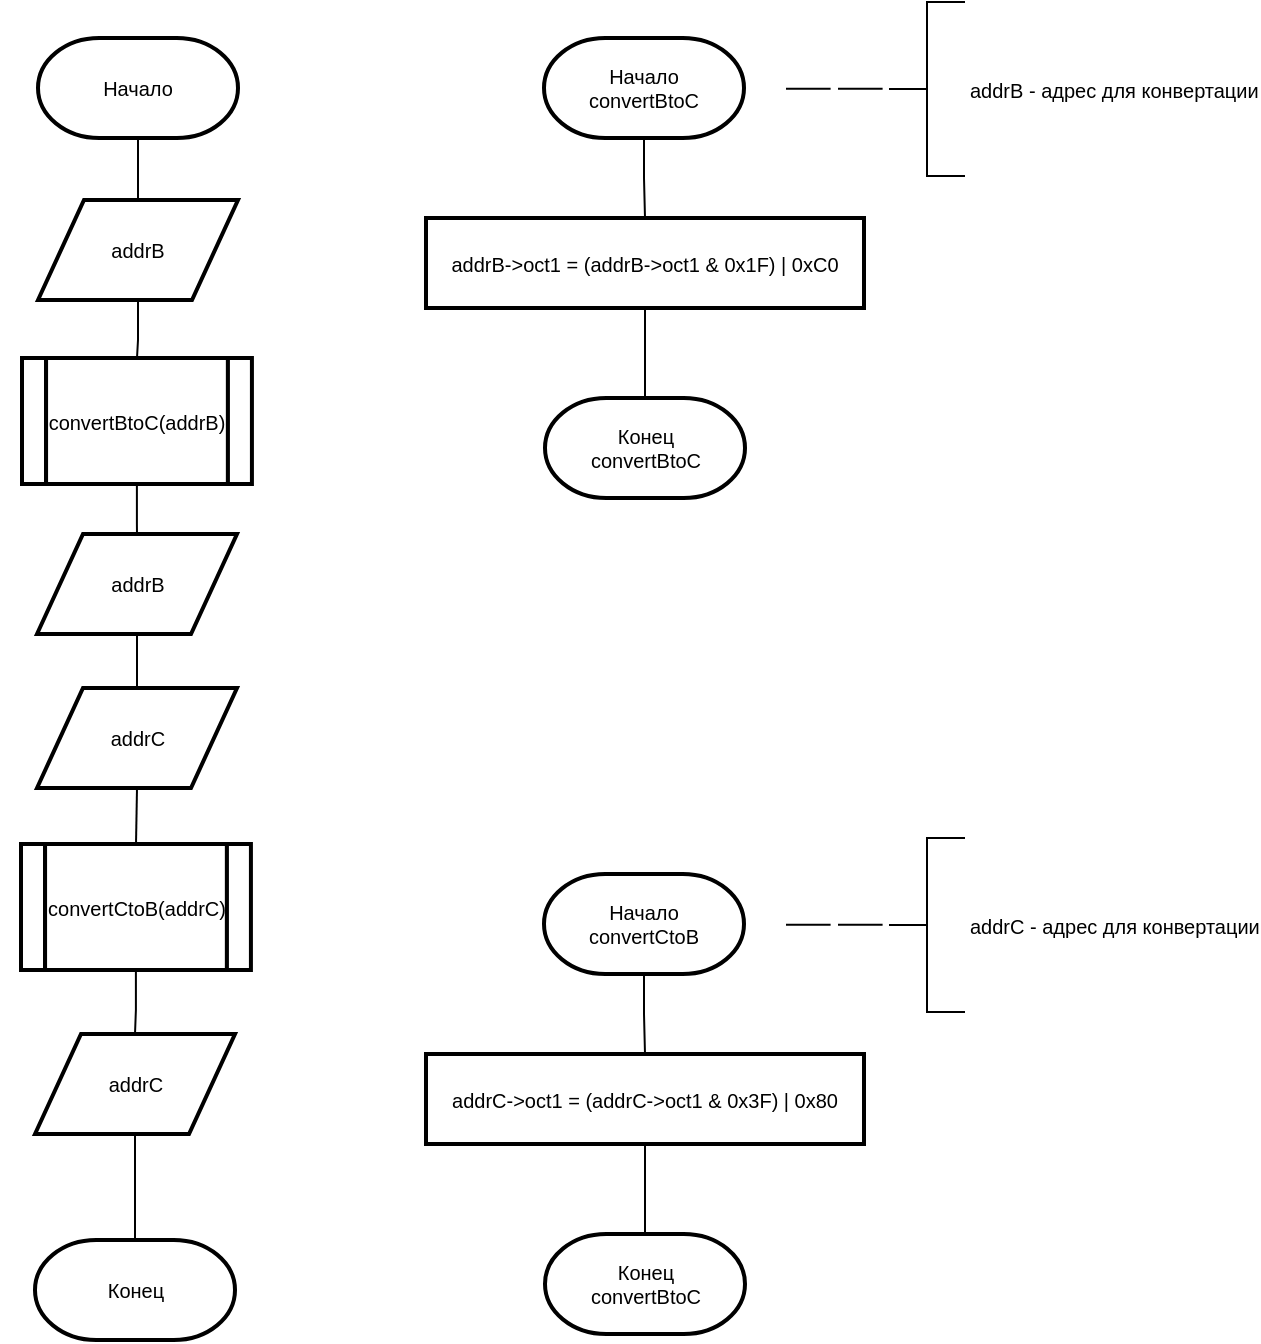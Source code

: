 <mxfile version="22.0.3" type="device">
  <diagram name="Общий вид" id="lazlIpi1OaGIUPXyTEgX">
    <mxGraphModel dx="1235" dy="787" grid="0" gridSize="10" guides="1" tooltips="1" connect="1" arrows="1" fold="1" page="1" pageScale="1" pageWidth="827" pageHeight="1169" background="#FFFFFF" math="0" shadow="0">
      <root>
        <mxCell id="0" />
        <mxCell id="1" parent="0" />
        <mxCell id="eYjGQZulJCiq3yv7_XUT-19" style="edgeStyle=orthogonalEdgeStyle;rounded=0;orthogonalLoop=1;jettySize=auto;html=1;entryX=0.5;entryY=0;entryDx=0;entryDy=0;endArrow=none;endFill=0;" edge="1" parent="1" source="eYjGQZulJCiq3yv7_XUT-1" target="eYjGQZulJCiq3yv7_XUT-3">
          <mxGeometry relative="1" as="geometry" />
        </mxCell>
        <mxCell id="eYjGQZulJCiq3yv7_XUT-1" value="Начало" style="strokeWidth=2;html=1;shape=mxgraph.flowchart.terminator;whiteSpace=wrap;fontSize=10;" vertex="1" parent="1">
          <mxGeometry x="110" y="57" width="100" height="50" as="geometry" />
        </mxCell>
        <mxCell id="eYjGQZulJCiq3yv7_XUT-2" value="Конец" style="strokeWidth=2;html=1;shape=mxgraph.flowchart.terminator;whiteSpace=wrap;fontSize=10;" vertex="1" parent="1">
          <mxGeometry x="108.5" y="658" width="100" height="50" as="geometry" />
        </mxCell>
        <mxCell id="eYjGQZulJCiq3yv7_XUT-20" style="edgeStyle=orthogonalEdgeStyle;rounded=0;orthogonalLoop=1;jettySize=auto;html=1;entryX=0.5;entryY=0;entryDx=0;entryDy=0;endArrow=none;endFill=0;" edge="1" parent="1" source="eYjGQZulJCiq3yv7_XUT-3" target="eYjGQZulJCiq3yv7_XUT-6">
          <mxGeometry relative="1" as="geometry" />
        </mxCell>
        <mxCell id="eYjGQZulJCiq3yv7_XUT-3" value="addrB" style="shape=parallelogram;html=1;strokeWidth=2;perimeter=parallelogramPerimeter;whiteSpace=wrap;rounded=0;arcSize=12;size=0.23;fontSize=10;" vertex="1" parent="1">
          <mxGeometry x="110" y="138" width="100" height="50" as="geometry" />
        </mxCell>
        <mxCell id="eYjGQZulJCiq3yv7_XUT-5" value="" style="group" vertex="1" connectable="0" parent="1">
          <mxGeometry x="91" y="217" width="137" height="63" as="geometry" />
        </mxCell>
        <mxCell id="eYjGQZulJCiq3yv7_XUT-6" value="&lt;span style=&quot;font-size: 10px;&quot;&gt;convertBtoC(addrB)&lt;/span&gt;" style="rounded=0;whiteSpace=wrap;html=1;absoluteArcSize=1;arcSize=14;strokeWidth=2;" vertex="1" parent="eYjGQZulJCiq3yv7_XUT-5">
          <mxGeometry x="23.035" width="90.929" height="63.0" as="geometry" />
        </mxCell>
        <mxCell id="eYjGQZulJCiq3yv7_XUT-8" value="" style="rounded=0;whiteSpace=wrap;html=1;absoluteArcSize=1;arcSize=14;strokeWidth=2;" vertex="1" parent="eYjGQZulJCiq3yv7_XUT-5">
          <mxGeometry x="11" width="12" height="63" as="geometry" />
        </mxCell>
        <mxCell id="eYjGQZulJCiq3yv7_XUT-10" value="" style="rounded=0;whiteSpace=wrap;html=1;absoluteArcSize=1;arcSize=14;strokeWidth=2;" vertex="1" parent="eYjGQZulJCiq3yv7_XUT-5">
          <mxGeometry x="113.96" width="12" height="63" as="geometry" />
        </mxCell>
        <mxCell id="eYjGQZulJCiq3yv7_XUT-22" style="edgeStyle=orthogonalEdgeStyle;rounded=0;orthogonalLoop=1;jettySize=auto;html=1;entryX=0.5;entryY=0;entryDx=0;entryDy=0;endArrow=none;endFill=0;" edge="1" parent="1" source="eYjGQZulJCiq3yv7_XUT-11" target="eYjGQZulJCiq3yv7_XUT-12">
          <mxGeometry relative="1" as="geometry" />
        </mxCell>
        <mxCell id="eYjGQZulJCiq3yv7_XUT-11" value="addrB" style="shape=parallelogram;html=1;strokeWidth=2;perimeter=parallelogramPerimeter;whiteSpace=wrap;rounded=0;arcSize=12;size=0.23;fontSize=10;" vertex="1" parent="1">
          <mxGeometry x="109.5" y="305" width="100" height="50" as="geometry" />
        </mxCell>
        <mxCell id="eYjGQZulJCiq3yv7_XUT-24" style="edgeStyle=orthogonalEdgeStyle;rounded=0;orthogonalLoop=1;jettySize=auto;html=1;exitX=0.5;exitY=1;exitDx=0;exitDy=0;entryX=0.5;entryY=0;entryDx=0;entryDy=0;endArrow=none;endFill=0;" edge="1" parent="1" source="eYjGQZulJCiq3yv7_XUT-12" target="eYjGQZulJCiq3yv7_XUT-14">
          <mxGeometry relative="1" as="geometry" />
        </mxCell>
        <mxCell id="eYjGQZulJCiq3yv7_XUT-12" value="addrC" style="shape=parallelogram;html=1;strokeWidth=2;perimeter=parallelogramPerimeter;whiteSpace=wrap;rounded=0;arcSize=12;size=0.23;fontSize=10;" vertex="1" parent="1">
          <mxGeometry x="109.5" y="382" width="100" height="50" as="geometry" />
        </mxCell>
        <mxCell id="eYjGQZulJCiq3yv7_XUT-13" value="" style="group" vertex="1" connectable="0" parent="1">
          <mxGeometry x="92.5" y="452" width="137" height="63" as="geometry" />
        </mxCell>
        <mxCell id="eYjGQZulJCiq3yv7_XUT-14" value="&lt;span style=&quot;font-size: 10px;&quot;&gt;convertCtoB(addrC)&lt;/span&gt;" style="rounded=0;whiteSpace=wrap;html=1;absoluteArcSize=1;arcSize=14;strokeWidth=2;" vertex="1" parent="eYjGQZulJCiq3yv7_XUT-13">
          <mxGeometry x="21.035" y="8" width="90.929" height="63.0" as="geometry" />
        </mxCell>
        <mxCell id="eYjGQZulJCiq3yv7_XUT-15" value="" style="rounded=0;whiteSpace=wrap;html=1;absoluteArcSize=1;arcSize=14;strokeWidth=2;" vertex="1" parent="eYjGQZulJCiq3yv7_XUT-13">
          <mxGeometry x="9" y="8" width="12" height="63" as="geometry" />
        </mxCell>
        <mxCell id="eYjGQZulJCiq3yv7_XUT-16" value="" style="rounded=0;whiteSpace=wrap;html=1;absoluteArcSize=1;arcSize=14;strokeWidth=2;" vertex="1" parent="eYjGQZulJCiq3yv7_XUT-13">
          <mxGeometry x="111.96" y="8" width="12" height="63" as="geometry" />
        </mxCell>
        <mxCell id="eYjGQZulJCiq3yv7_XUT-17" value="addrC" style="shape=parallelogram;html=1;strokeWidth=2;perimeter=parallelogramPerimeter;whiteSpace=wrap;rounded=0;arcSize=12;size=0.23;fontSize=10;" vertex="1" parent="1">
          <mxGeometry x="108.5" y="555" width="100" height="50" as="geometry" />
        </mxCell>
        <mxCell id="eYjGQZulJCiq3yv7_XUT-21" style="edgeStyle=orthogonalEdgeStyle;rounded=0;orthogonalLoop=1;jettySize=auto;html=1;entryX=0.5;entryY=0;entryDx=0;entryDy=0;endArrow=none;endFill=0;" edge="1" parent="1" source="eYjGQZulJCiq3yv7_XUT-6" target="eYjGQZulJCiq3yv7_XUT-11">
          <mxGeometry relative="1" as="geometry" />
        </mxCell>
        <mxCell id="eYjGQZulJCiq3yv7_XUT-25" style="edgeStyle=orthogonalEdgeStyle;rounded=0;orthogonalLoop=1;jettySize=auto;html=1;entryX=0.5;entryY=0;entryDx=0;entryDy=0;endArrow=none;endFill=0;" edge="1" parent="1" source="eYjGQZulJCiq3yv7_XUT-14" target="eYjGQZulJCiq3yv7_XUT-17">
          <mxGeometry relative="1" as="geometry" />
        </mxCell>
        <mxCell id="eYjGQZulJCiq3yv7_XUT-26" style="edgeStyle=orthogonalEdgeStyle;rounded=0;orthogonalLoop=1;jettySize=auto;html=1;entryX=0.5;entryY=0;entryDx=0;entryDy=0;entryPerimeter=0;endArrow=none;endFill=0;" edge="1" parent="1" source="eYjGQZulJCiq3yv7_XUT-17" target="eYjGQZulJCiq3yv7_XUT-2">
          <mxGeometry relative="1" as="geometry" />
        </mxCell>
        <mxCell id="eYjGQZulJCiq3yv7_XUT-35" value="" style="edgeStyle=orthogonalEdgeStyle;rounded=0;orthogonalLoop=1;jettySize=auto;html=1;endArrow=none;endFill=0;" edge="1" parent="1" source="eYjGQZulJCiq3yv7_XUT-29" target="eYjGQZulJCiq3yv7_XUT-33">
          <mxGeometry relative="1" as="geometry" />
        </mxCell>
        <mxCell id="eYjGQZulJCiq3yv7_XUT-29" value="Начало&lt;br&gt;convertBtoC" style="strokeWidth=2;html=1;shape=mxgraph.flowchart.terminator;whiteSpace=wrap;fontSize=10;" vertex="1" parent="1">
          <mxGeometry x="363" y="57" width="100" height="50" as="geometry" />
        </mxCell>
        <mxCell id="eYjGQZulJCiq3yv7_XUT-30" style="edgeStyle=orthogonalEdgeStyle;rounded=0;orthogonalLoop=1;jettySize=auto;html=1;endArrow=none;endFill=0;" edge="1" parent="1">
          <mxGeometry relative="1" as="geometry">
            <mxPoint x="506.345" y="82.572" as="targetPoint" />
            <mxPoint x="484" y="82.4" as="sourcePoint" />
          </mxGeometry>
        </mxCell>
        <mxCell id="eYjGQZulJCiq3yv7_XUT-31" value="&lt;span style=&quot;font-size: 10px;&quot;&gt;addrB - адрес для конвертации&lt;/span&gt;" style="strokeWidth=1;html=1;shape=mxgraph.flowchart.annotation_2;align=left;labelPosition=right;pointerEvents=1;" vertex="1" parent="1">
          <mxGeometry x="535.5" y="39" width="38" height="87" as="geometry" />
        </mxCell>
        <mxCell id="eYjGQZulJCiq3yv7_XUT-32" style="edgeStyle=orthogonalEdgeStyle;rounded=0;orthogonalLoop=1;jettySize=auto;html=1;endArrow=none;endFill=0;" edge="1" parent="1">
          <mxGeometry relative="1" as="geometry">
            <mxPoint x="532.345" y="82.572" as="targetPoint" />
            <mxPoint x="510" y="82.4" as="sourcePoint" />
          </mxGeometry>
        </mxCell>
        <mxCell id="eYjGQZulJCiq3yv7_XUT-36" value="" style="edgeStyle=orthogonalEdgeStyle;rounded=0;orthogonalLoop=1;jettySize=auto;html=1;endArrow=none;endFill=0;" edge="1" parent="1" source="eYjGQZulJCiq3yv7_XUT-33" target="eYjGQZulJCiq3yv7_XUT-34">
          <mxGeometry relative="1" as="geometry" />
        </mxCell>
        <mxCell id="eYjGQZulJCiq3yv7_XUT-33" value="&lt;font style=&quot;font-size: 10px;&quot;&gt;addrB-&amp;gt;oct1 = (addrB-&amp;gt;oct1 &amp;amp; 0x1F) | 0xC0&lt;/font&gt;" style="rounded=0;whiteSpace=wrap;html=1;absoluteArcSize=1;arcSize=14;strokeWidth=2;" vertex="1" parent="1">
          <mxGeometry x="304" y="147" width="219" height="45" as="geometry" />
        </mxCell>
        <mxCell id="eYjGQZulJCiq3yv7_XUT-34" value="Конец&lt;br&gt;convertBtoC" style="strokeWidth=2;html=1;shape=mxgraph.flowchart.terminator;whiteSpace=wrap;fontSize=10;" vertex="1" parent="1">
          <mxGeometry x="363.5" y="237" width="100" height="50" as="geometry" />
        </mxCell>
        <mxCell id="eYjGQZulJCiq3yv7_XUT-37" value="" style="edgeStyle=orthogonalEdgeStyle;rounded=0;orthogonalLoop=1;jettySize=auto;html=1;endArrow=none;endFill=0;" edge="1" source="eYjGQZulJCiq3yv7_XUT-38" target="eYjGQZulJCiq3yv7_XUT-43" parent="1">
          <mxGeometry relative="1" as="geometry" />
        </mxCell>
        <mxCell id="eYjGQZulJCiq3yv7_XUT-38" value="Начало&lt;br&gt;convertCtoB" style="strokeWidth=2;html=1;shape=mxgraph.flowchart.terminator;whiteSpace=wrap;fontSize=10;" vertex="1" parent="1">
          <mxGeometry x="363" y="475" width="100" height="50" as="geometry" />
        </mxCell>
        <mxCell id="eYjGQZulJCiq3yv7_XUT-39" style="edgeStyle=orthogonalEdgeStyle;rounded=0;orthogonalLoop=1;jettySize=auto;html=1;endArrow=none;endFill=0;" edge="1" parent="1">
          <mxGeometry relative="1" as="geometry">
            <mxPoint x="506.345" y="500.572" as="targetPoint" />
            <mxPoint x="484" y="500.4" as="sourcePoint" />
          </mxGeometry>
        </mxCell>
        <mxCell id="eYjGQZulJCiq3yv7_XUT-40" value="&lt;span style=&quot;font-size: 10px;&quot;&gt;addrC - адрес для конвертации&lt;/span&gt;" style="strokeWidth=1;html=1;shape=mxgraph.flowchart.annotation_2;align=left;labelPosition=right;pointerEvents=1;" vertex="1" parent="1">
          <mxGeometry x="535.5" y="457" width="38" height="87" as="geometry" />
        </mxCell>
        <mxCell id="eYjGQZulJCiq3yv7_XUT-41" style="edgeStyle=orthogonalEdgeStyle;rounded=0;orthogonalLoop=1;jettySize=auto;html=1;endArrow=none;endFill=0;" edge="1" parent="1">
          <mxGeometry relative="1" as="geometry">
            <mxPoint x="532.345" y="500.572" as="targetPoint" />
            <mxPoint x="510" y="500.4" as="sourcePoint" />
          </mxGeometry>
        </mxCell>
        <mxCell id="eYjGQZulJCiq3yv7_XUT-42" value="" style="edgeStyle=orthogonalEdgeStyle;rounded=0;orthogonalLoop=1;jettySize=auto;html=1;endArrow=none;endFill=0;" edge="1" source="eYjGQZulJCiq3yv7_XUT-43" target="eYjGQZulJCiq3yv7_XUT-44" parent="1">
          <mxGeometry relative="1" as="geometry" />
        </mxCell>
        <mxCell id="eYjGQZulJCiq3yv7_XUT-43" value="&lt;font style=&quot;font-size: 10px;&quot;&gt;addrC-&amp;gt;oct1 = (addrC-&amp;gt;oct1 &amp;amp; 0x3F) | 0x80&lt;/font&gt;" style="rounded=0;whiteSpace=wrap;html=1;absoluteArcSize=1;arcSize=14;strokeWidth=2;" vertex="1" parent="1">
          <mxGeometry x="304" y="565" width="219" height="45" as="geometry" />
        </mxCell>
        <mxCell id="eYjGQZulJCiq3yv7_XUT-44" value="Конец&lt;br&gt;convertBtoC" style="strokeWidth=2;html=1;shape=mxgraph.flowchart.terminator;whiteSpace=wrap;fontSize=10;" vertex="1" parent="1">
          <mxGeometry x="363.5" y="655" width="100" height="50" as="geometry" />
        </mxCell>
      </root>
    </mxGraphModel>
  </diagram>
</mxfile>
